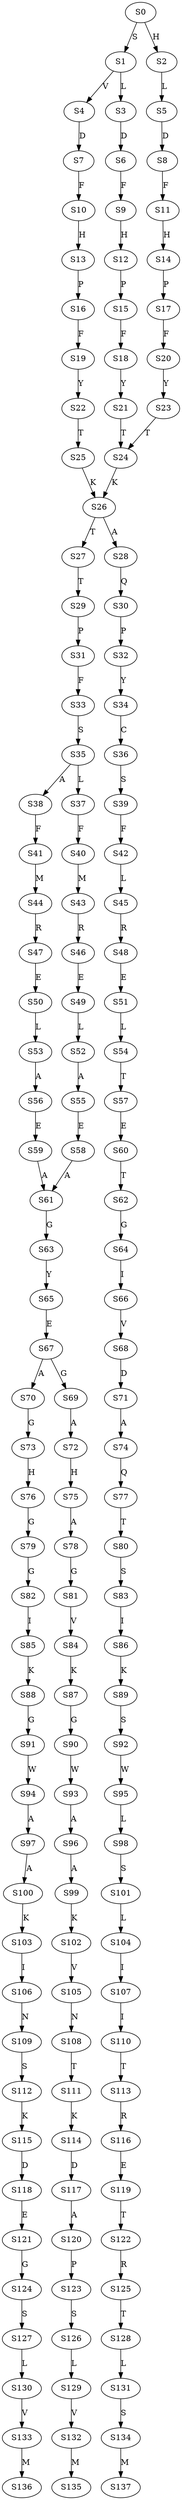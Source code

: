 strict digraph  {
	S0 -> S1 [ label = S ];
	S0 -> S2 [ label = H ];
	S1 -> S3 [ label = L ];
	S1 -> S4 [ label = V ];
	S2 -> S5 [ label = L ];
	S3 -> S6 [ label = D ];
	S4 -> S7 [ label = D ];
	S5 -> S8 [ label = D ];
	S6 -> S9 [ label = F ];
	S7 -> S10 [ label = F ];
	S8 -> S11 [ label = F ];
	S9 -> S12 [ label = H ];
	S10 -> S13 [ label = H ];
	S11 -> S14 [ label = H ];
	S12 -> S15 [ label = P ];
	S13 -> S16 [ label = P ];
	S14 -> S17 [ label = P ];
	S15 -> S18 [ label = F ];
	S16 -> S19 [ label = F ];
	S17 -> S20 [ label = F ];
	S18 -> S21 [ label = Y ];
	S19 -> S22 [ label = Y ];
	S20 -> S23 [ label = Y ];
	S21 -> S24 [ label = T ];
	S22 -> S25 [ label = T ];
	S23 -> S24 [ label = T ];
	S24 -> S26 [ label = K ];
	S25 -> S26 [ label = K ];
	S26 -> S27 [ label = T ];
	S26 -> S28 [ label = A ];
	S27 -> S29 [ label = T ];
	S28 -> S30 [ label = Q ];
	S29 -> S31 [ label = P ];
	S30 -> S32 [ label = P ];
	S31 -> S33 [ label = F ];
	S32 -> S34 [ label = Y ];
	S33 -> S35 [ label = S ];
	S34 -> S36 [ label = C ];
	S35 -> S37 [ label = L ];
	S35 -> S38 [ label = A ];
	S36 -> S39 [ label = S ];
	S37 -> S40 [ label = F ];
	S38 -> S41 [ label = F ];
	S39 -> S42 [ label = F ];
	S40 -> S43 [ label = M ];
	S41 -> S44 [ label = M ];
	S42 -> S45 [ label = L ];
	S43 -> S46 [ label = R ];
	S44 -> S47 [ label = R ];
	S45 -> S48 [ label = R ];
	S46 -> S49 [ label = E ];
	S47 -> S50 [ label = E ];
	S48 -> S51 [ label = E ];
	S49 -> S52 [ label = L ];
	S50 -> S53 [ label = L ];
	S51 -> S54 [ label = L ];
	S52 -> S55 [ label = A ];
	S53 -> S56 [ label = A ];
	S54 -> S57 [ label = T ];
	S55 -> S58 [ label = E ];
	S56 -> S59 [ label = E ];
	S57 -> S60 [ label = E ];
	S58 -> S61 [ label = A ];
	S59 -> S61 [ label = A ];
	S60 -> S62 [ label = T ];
	S61 -> S63 [ label = G ];
	S62 -> S64 [ label = G ];
	S63 -> S65 [ label = Y ];
	S64 -> S66 [ label = I ];
	S65 -> S67 [ label = E ];
	S66 -> S68 [ label = V ];
	S67 -> S69 [ label = G ];
	S67 -> S70 [ label = A ];
	S68 -> S71 [ label = D ];
	S69 -> S72 [ label = A ];
	S70 -> S73 [ label = G ];
	S71 -> S74 [ label = A ];
	S72 -> S75 [ label = H ];
	S73 -> S76 [ label = H ];
	S74 -> S77 [ label = Q ];
	S75 -> S78 [ label = A ];
	S76 -> S79 [ label = G ];
	S77 -> S80 [ label = T ];
	S78 -> S81 [ label = G ];
	S79 -> S82 [ label = G ];
	S80 -> S83 [ label = S ];
	S81 -> S84 [ label = V ];
	S82 -> S85 [ label = I ];
	S83 -> S86 [ label = I ];
	S84 -> S87 [ label = K ];
	S85 -> S88 [ label = K ];
	S86 -> S89 [ label = K ];
	S87 -> S90 [ label = G ];
	S88 -> S91 [ label = G ];
	S89 -> S92 [ label = S ];
	S90 -> S93 [ label = W ];
	S91 -> S94 [ label = W ];
	S92 -> S95 [ label = W ];
	S93 -> S96 [ label = A ];
	S94 -> S97 [ label = A ];
	S95 -> S98 [ label = L ];
	S96 -> S99 [ label = A ];
	S97 -> S100 [ label = A ];
	S98 -> S101 [ label = S ];
	S99 -> S102 [ label = K ];
	S100 -> S103 [ label = K ];
	S101 -> S104 [ label = L ];
	S102 -> S105 [ label = V ];
	S103 -> S106 [ label = I ];
	S104 -> S107 [ label = I ];
	S105 -> S108 [ label = N ];
	S106 -> S109 [ label = N ];
	S107 -> S110 [ label = I ];
	S108 -> S111 [ label = T ];
	S109 -> S112 [ label = S ];
	S110 -> S113 [ label = T ];
	S111 -> S114 [ label = K ];
	S112 -> S115 [ label = K ];
	S113 -> S116 [ label = R ];
	S114 -> S117 [ label = D ];
	S115 -> S118 [ label = D ];
	S116 -> S119 [ label = E ];
	S117 -> S120 [ label = A ];
	S118 -> S121 [ label = E ];
	S119 -> S122 [ label = T ];
	S120 -> S123 [ label = P ];
	S121 -> S124 [ label = G ];
	S122 -> S125 [ label = R ];
	S123 -> S126 [ label = S ];
	S124 -> S127 [ label = S ];
	S125 -> S128 [ label = T ];
	S126 -> S129 [ label = L ];
	S127 -> S130 [ label = L ];
	S128 -> S131 [ label = L ];
	S129 -> S132 [ label = V ];
	S130 -> S133 [ label = V ];
	S131 -> S134 [ label = S ];
	S132 -> S135 [ label = M ];
	S133 -> S136 [ label = M ];
	S134 -> S137 [ label = M ];
}
